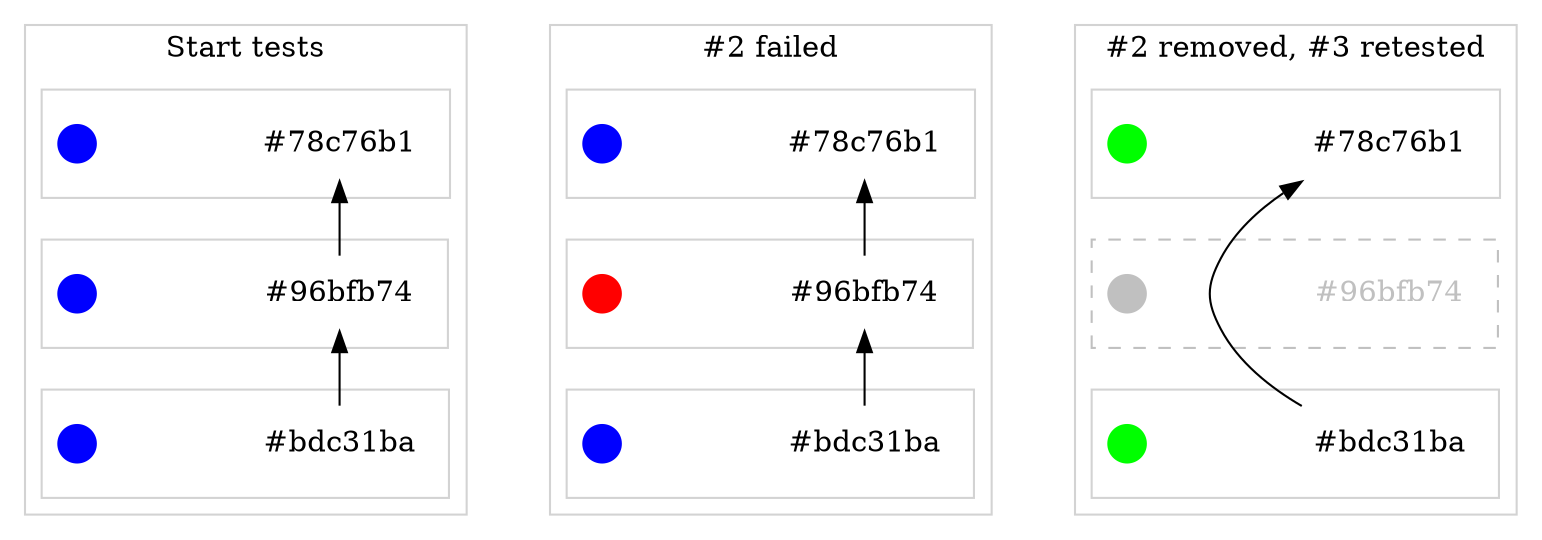 digraph {
    nodesep = 0.5;
    ranksep = 1.0;
    node [shape=circle,width=1.0]; 
    edge [fontsize=10]; 
    rankdir=LR;

    subgraph cluster_one {
        label = "Start tests";
        color=lightgrey;
        subgraph cluster_A {
            label = "";
            color=lightgrey;
            "A1" [shape="point" color="blue" label="" width=0.25];
            "A2" [shape="box" color="white" label="#78c76b1"];
            A1 -> A2 [style=invis]
        }
    
        subgraph cluster_B {
            label = "";
            color=lightgrey;
            "B1" [shape="point" color="blue" label="" width=0.25];
            "B2" [shape="box" color="white" label="#96bfb74"];
            B1 -> B2 [style=invis]
        }
    
        subgraph cluster_C {
            label = "";
            color=lightgrey;
            "C1" [shape="point" color="blue" label="" width=0.25];
            "C2" [shape="box" color="white" label="#bdc31ba"];
            C1 -> C2 [style=invis]
        }

        C2 -> B2 [constraint=False];
        B2 -> A2 [constraint=False];
    }

    subgraph cluster_two {
        label = "#2 failed";

        color=lightgrey;
        subgraph cluster_D {
            label = "";
            color=lightgrey;
            "D1" [shape="point" color="blue" label="" width=0.25];
            "D2" [shape="box" color="white" label="#78c76b1"];
            D1 -> D2 [style=invis]
        }
    
        subgraph cluster_E {
            label = "";
            color=lightgrey;
            "E1" [shape="point" color="red" label="" width=0.25];
            "E2" [shape="box" color="white" label="#96bfb74"];
            E1 -> E2 [style=invis]
        }
    
        subgraph cluster_F {
            label = "";
            color=lightgrey;
            "F1" [shape="point" color="blue" label="" width=0.25];
            "F2" [shape="box" color="white" label="#bdc31ba"];
            F1 -> F2 [style=invis]
        }

        F2 -> E2 [constraint=False];
        E2 -> D2 [constraint=False];
    }

    A2 -> D1 [style=invis];

    subgraph cluster_three {
        label = "#2 removed, #3 retested"
        color=lightgrey;
        subgraph cluster_G {
            label = "";
            color=lightgrey;
            "G1" [shape="point" color="green" label="" width=0.25];
            "G2" [shape="box" color="white" label="#78c76b1"];
            G1 -> G2 [style=invis]
        }
    
        subgraph cluster_H {
            label = "";
            color=gray;
            style=dashed;
            "H1" [shape="point" color="gray" label="" width=0.25];
            "H2" [shape="box" color="white" label="#96bfb74" fontcolor=gray];
            H1 -> H2 [style=invis]
        }
    
        subgraph cluster_I {
            label = "";
            color=lightgrey;
            "I1" [shape="point" color="green" label="" width=0.25];
            "I2" [shape="box" color="white" label="#bdc31ba"];
            I1 -> I2 [style=invis]
        }
        H2 -> G2 [constraint=False style=invis];
        I2 -> H2 [constraint=False style=invis];
        I2 -> G2 [constraint=False];
    }

    D2 -> G1 [style=invis];
}
